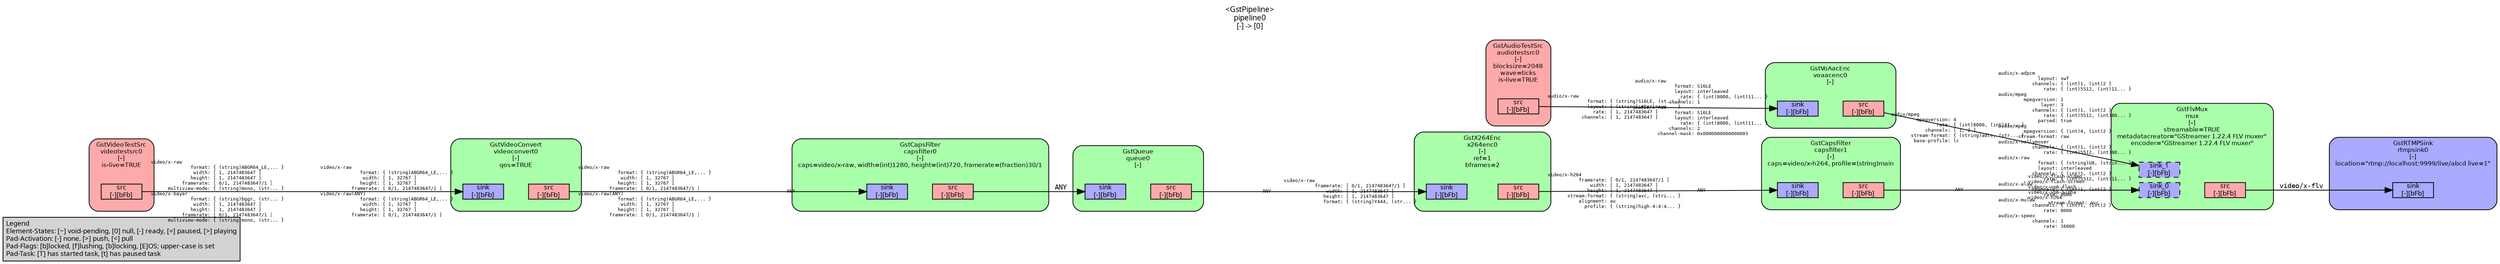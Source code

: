 digraph pipeline {
  rankdir=LR;
  fontname="sans";
  fontsize="10";
  labelloc=t;
  nodesep=.1;
  ranksep=.2;
  label="<GstPipeline>\npipeline0\n[-] -> [0]";
  node [style="filled,rounded", shape=box, fontsize="9", fontname="sans", margin="0.0,0.0"];
  edge [labelfontsize="6", fontsize="9", fontname="monospace"];
  
  legend [
    pos="0,0!",
    margin="0.05,0.05",
    style="filled",
    label="Legend\lElement-States: [~] void-pending, [0] null, [-] ready, [=] paused, [>] playing\lPad-Activation: [-] none, [>] push, [<] pull\lPad-Flags: [b]locked, [f]lushing, [b]locking, [E]OS; upper-case is set\lPad-Task: [T] has started task, [t] has paused task\l",
  ];
  subgraph cluster_capsfilter1_0x14f12a4f0 {
    fontname="Bitstream Vera Sans";
    fontsize="8";
    style="filled,rounded";
    color=black;
    label="GstCapsFilter\ncapsfilter1\n[-]\ncaps=video/x-h264, profile=(string)main";
    subgraph cluster_capsfilter1_0x14f12a4f0_sink {
      label="";
      style="invis";
      capsfilter1_0x14f12a4f0_sink_0x14f120130 [color=black, fillcolor="#aaaaff", label="sink\n[-][bFb]", height="0.2", style="filled,solid"];
    }

    subgraph cluster_capsfilter1_0x14f12a4f0_src {
      label="";
      style="invis";
      capsfilter1_0x14f12a4f0_src_0x14f120380 [color=black, fillcolor="#ffaaaa", label="src\n[-][bFb]", height="0.2", style="filled,solid"];
    }

    capsfilter1_0x14f12a4f0_sink_0x14f120130 -> capsfilter1_0x14f12a4f0_src_0x14f120380 [style="invis"];
    fillcolor="#aaffaa";
  }

  capsfilter1_0x14f12a4f0_src_0x14f120380 -> mux_0x14f85c190_sink_0_0x14f130420 [labeldistance="10", labelangle="0", label="                                                  ", taillabel="ANY", headlabel="video/x-flash-video\lvideo/x-flash-screen\lvideo/x-vp6-flash\lvideo/x-vp6-alpha\lvideo/x-h264\l       stream-format: avc\l"]
  subgraph cluster_capsfilter0_0x14f12a1b0 {
    fontname="Bitstream Vera Sans";
    fontsize="8";
    style="filled,rounded";
    color=black;
    label="GstCapsFilter\ncapsfilter0\n[-]\ncaps=video/x-raw, width=(int)1280, height=(int)720, framerate=(fraction)30/1";
    subgraph cluster_capsfilter0_0x14f12a1b0_sink {
      label="";
      style="invis";
      capsfilter0_0x14f12a1b0_sink_0x14f05dac0 [color=black, fillcolor="#aaaaff", label="sink\n[-][bFb]", height="0.2", style="filled,solid"];
    }

    subgraph cluster_capsfilter0_0x14f12a1b0_src {
      label="";
      style="invis";
      capsfilter0_0x14f12a1b0_src_0x14f05dd10 [color=black, fillcolor="#ffaaaa", label="src\n[-][bFb]", height="0.2", style="filled,solid"];
    }

    capsfilter0_0x14f12a1b0_sink_0x14f05dac0 -> capsfilter0_0x14f12a1b0_src_0x14f05dd10 [style="invis"];
    fillcolor="#aaffaa";
  }

  capsfilter0_0x14f12a1b0_src_0x14f05dd10 -> queue0_0x14f116110_sink_0x14f05c840 [label="ANY"]
  subgraph cluster_voaacenc0_0x14f124280 {
    fontname="Bitstream Vera Sans";
    fontsize="8";
    style="filled,rounded";
    color=black;
    label="GstVoAacEnc\nvoaacenc0\n[-]";
    subgraph cluster_voaacenc0_0x14f124280_sink {
      label="";
      style="invis";
      voaacenc0_0x14f124280_sink_0x14f05d620 [color=black, fillcolor="#aaaaff", label="sink\n[-][bFb]", height="0.2", style="filled,solid"];
    }

    subgraph cluster_voaacenc0_0x14f124280_src {
      label="";
      style="invis";
      voaacenc0_0x14f124280_src_0x14f05d870 [color=black, fillcolor="#ffaaaa", label="src\n[-][bFb]", height="0.2", style="filled,solid"];
    }

    voaacenc0_0x14f124280_sink_0x14f05d620 -> voaacenc0_0x14f124280_src_0x14f05d870 [style="invis"];
    fillcolor="#aaffaa";
  }

  voaacenc0_0x14f124280_src_0x14f05d870 -> mux_0x14f85c190_sink_1_0x14f130870 [labeldistance="10", labelangle="0", label="                                                  ", taillabel="audio/mpeg\l         mpegversion: 4\l                rate: { (int)8000, (int)11... }\l            channels: [ 1, 2 ]\l       stream-format: { (string)adts, (str... }\l        base-profile: lc\l", headlabel="audio/x-adpcm\l              layout: swf\l            channels: { (int)1, (int)2 }\l                rate: { (int)5512, (int)11... }\laudio/mpeg\l         mpegversion: 1\l               layer: 3\l            channels: { (int)1, (int)2 }\l                rate: { (int)5512, (int)80... }\l              parsed: true\laudio/mpeg\l         mpegversion: { (int)4, (int)2 }\l       stream-format: raw\laudio/x-nellymoser\l            channels: { (int)1, (int)2 }\l                rate: { (int)5512, (int)80... }\laudio/x-raw\l              format: { (string)U8, (strin... }\l              layout: interleaved\l            channels: { (int)1, (int)2 }\l                rate: { (int)5512, (int)11... }\laudio/x-alaw\l            channels: { (int)1, (int)2 }\l                rate: 8000\laudio/x-mulaw\l            channels: { (int)1, (int)2 }\l                rate: 8000\laudio/x-speex\l            channels: 1\l                rate: 16000\l"]
  subgraph cluster_audiotestsrc0_0x14f10d0e0 {
    fontname="Bitstream Vera Sans";
    fontsize="8";
    style="filled,rounded";
    color=black;
    label="GstAudioTestSrc\naudiotestsrc0\n[-]\nblocksize=2048\nwave=ticks\nis-live=TRUE";
    subgraph cluster_audiotestsrc0_0x14f10d0e0_src {
      label="";
      style="invis";
      audiotestsrc0_0x14f10d0e0_src_0x14f05d3d0 [color=black, fillcolor="#ffaaaa", label="src\n[-][bFb]", height="0.2", style="filled,solid"];
    }

    fillcolor="#ffaaaa";
  }

  audiotestsrc0_0x14f10d0e0_src_0x14f05d3d0 -> voaacenc0_0x14f124280_sink_0x14f05d620 [labeldistance="10", labelangle="0", label="                                                  ", taillabel="audio/x-raw\l              format: { (string)S16LE, (st... }\l              layout: { (string)interleave... }\l                rate: [ 1, 2147483647 ]\l            channels: [ 1, 2147483647 ]\l", headlabel="audio/x-raw\l              format: S16LE\l              layout: interleaved\l                rate: { (int)8000, (int)11... }\l            channels: 1\laudio/x-raw\l              format: S16LE\l              layout: interleaved\l                rate: { (int)8000, (int)11... }\l            channels: 2\l        channel-mask: 0x0000000000000003\l"]
  subgraph cluster_rtmpsink0_0x14f11c290 {
    fontname="Bitstream Vera Sans";
    fontsize="8";
    style="filled,rounded";
    color=black;
    label="GstRTMPSink\nrtmpsink0\n[-]\nlocation=\"rtmp://localhost:9999/live/abcd live=1\"";
    subgraph cluster_rtmpsink0_0x14f11c290_sink {
      label="";
      style="invis";
      rtmpsink0_0x14f11c290_sink_0x14f05d180 [color=black, fillcolor="#aaaaff", label="sink\n[-][bFb]", height="0.2", style="filled,solid"];
    }

    fillcolor="#aaaaff";
  }

  subgraph cluster_mux_0x14f85c190 {
    fontname="Bitstream Vera Sans";
    fontsize="8";
    style="filled,rounded";
    color=black;
    label="GstFlvMux\nmux\n[-]\nstreamable=TRUE\nmetadatacreator=\"GStreamer 1.22.4 FLV muxer\"\nencoder=\"GStreamer 1.22.4 FLV muxer\"";
    subgraph cluster_mux_0x14f85c190_sink {
      label="";
      style="invis";
      mux_0x14f85c190_sink_0_0x14f130420 [color=black, fillcolor="#aaaaff", label="sink_0\n[-][bFb]", height="0.2", style="filled,dashed"];
      mux_0x14f85c190_sink_1_0x14f130870 [color=black, fillcolor="#aaaaff", label="sink_1\n[-][bFb]", height="0.2", style="filled,dashed"];
    }

    subgraph cluster_mux_0x14f85c190_src {
      label="";
      style="invis";
      mux_0x14f85c190_src_0x14f860350 [color=black, fillcolor="#ffaaaa", label="src\n[-][bFb]", height="0.2", style="filled,solid"];
    }

    mux_0x14f85c190_sink_0_0x14f130420 -> mux_0x14f85c190_src_0x14f860350 [style="invis"];
    fillcolor="#aaffaa";
  }

  mux_0x14f85c190_src_0x14f860350 -> rtmpsink0_0x14f11c290_sink_0x14f05d180 [label="video/x-flv\l"]
  subgraph cluster_x264enc0_0x14f118150 {
    fontname="Bitstream Vera Sans";
    fontsize="8";
    style="filled,rounded";
    color=black;
    label="GstX264Enc\nx264enc0\n[-]\nref=1\nbframes=2";
    subgraph cluster_x264enc0_0x14f118150_sink {
      label="";
      style="invis";
      x264enc0_0x14f118150_sink_0x14f05cce0 [color=black, fillcolor="#aaaaff", label="sink\n[-][bFb]", height="0.2", style="filled,solid"];
    }

    subgraph cluster_x264enc0_0x14f118150_src {
      label="";
      style="invis";
      x264enc0_0x14f118150_src_0x14f05cf30 [color=black, fillcolor="#ffaaaa", label="src\n[-][bFb]", height="0.2", style="filled,solid"];
    }

    x264enc0_0x14f118150_sink_0x14f05cce0 -> x264enc0_0x14f118150_src_0x14f05cf30 [style="invis"];
    fillcolor="#aaffaa";
  }

  x264enc0_0x14f118150_src_0x14f05cf30 -> capsfilter1_0x14f12a4f0_sink_0x14f120130 [labeldistance="10", labelangle="0", label="                                                  ", taillabel="video/x-h264\l           framerate: [ 0/1, 2147483647/1 ]\l               width: [ 1, 2147483647 ]\l              height: [ 1, 2147483647 ]\l       stream-format: { (string)avc, (stri... }\l           alignment: au\l             profile: { (string)high-4:4:4... }\l", headlabel="ANY"]
  subgraph cluster_queue0_0x14f116110 {
    fontname="Bitstream Vera Sans";
    fontsize="8";
    style="filled,rounded";
    color=black;
    label="GstQueue\nqueue0\n[-]";
    subgraph cluster_queue0_0x14f116110_sink {
      label="";
      style="invis";
      queue0_0x14f116110_sink_0x14f05c840 [color=black, fillcolor="#aaaaff", label="sink\n[-][bFb]", height="0.2", style="filled,solid"];
    }

    subgraph cluster_queue0_0x14f116110_src {
      label="";
      style="invis";
      queue0_0x14f116110_src_0x14f05ca90 [color=black, fillcolor="#ffaaaa", label="src\n[-][bFb]", height="0.2", style="filled,solid"];
    }

    queue0_0x14f116110_sink_0x14f05c840 -> queue0_0x14f116110_src_0x14f05ca90 [style="invis"];
    fillcolor="#aaffaa";
  }

  queue0_0x14f116110_src_0x14f05ca90 -> x264enc0_0x14f118150_sink_0x14f05cce0 [labeldistance="10", labelangle="0", label="                                                  ", taillabel="ANY", headlabel="video/x-raw\l           framerate: [ 0/1, 2147483647/1 ]\l               width: [ 1, 2147483647 ]\l              height: [ 1, 2147483647 ]\l              format: { (string)Y444, (str... }\l"]
  subgraph cluster_videoconvert0_0x14f854180 {
    fontname="Bitstream Vera Sans";
    fontsize="8";
    style="filled,rounded";
    color=black;
    label="GstVideoConvert\nvideoconvert0\n[-]\nqos=TRUE";
    subgraph cluster_videoconvert0_0x14f854180_sink {
      label="";
      style="invis";
      videoconvert0_0x14f854180_sink_0x14f05c3a0 [color=black, fillcolor="#aaaaff", label="sink\n[-][bFb]", height="0.2", style="filled,solid"];
    }

    subgraph cluster_videoconvert0_0x14f854180_src {
      label="";
      style="invis";
      videoconvert0_0x14f854180_src_0x14f05c5f0 [color=black, fillcolor="#ffaaaa", label="src\n[-][bFb]", height="0.2", style="filled,solid"];
    }

    videoconvert0_0x14f854180_sink_0x14f05c3a0 -> videoconvert0_0x14f854180_src_0x14f05c5f0 [style="invis"];
    fillcolor="#aaffaa";
  }

  videoconvert0_0x14f854180_src_0x14f05c5f0 -> capsfilter0_0x14f12a1b0_sink_0x14f05dac0 [labeldistance="10", labelangle="0", label="                                                  ", taillabel="video/x-raw\l              format: { (string)ABGR64_LE,... }\l               width: [ 1, 32767 ]\l              height: [ 1, 32767 ]\l           framerate: [ 0/1, 2147483647/1 ]\lvideo/x-raw(ANY)\l              format: { (string)ABGR64_LE,... }\l               width: [ 1, 32767 ]\l              height: [ 1, 32767 ]\l           framerate: [ 0/1, 2147483647/1 ]\l", headlabel="ANY"]
  subgraph cluster_videotestsrc0_0x14f110100 {
    fontname="Bitstream Vera Sans";
    fontsize="8";
    style="filled,rounded";
    color=black;
    label="GstVideoTestSrc\nvideotestsrc0\n[-]\nis-live=TRUE";
    subgraph cluster_videotestsrc0_0x14f110100_src {
      label="";
      style="invis";
      videotestsrc0_0x14f110100_src_0x14f05c150 [color=black, fillcolor="#ffaaaa", label="src\n[-][bFb]", height="0.2", style="filled,solid"];
    }

    fillcolor="#ffaaaa";
  }

  videotestsrc0_0x14f110100_src_0x14f05c150 -> videoconvert0_0x14f854180_sink_0x14f05c3a0 [labeldistance="10", labelangle="0", label="                                                  ", taillabel="video/x-raw\l              format: { (string)ABGR64_LE,... }\l               width: [ 1, 2147483647 ]\l              height: [ 1, 2147483647 ]\l           framerate: [ 0/1, 2147483647/1 ]\l      multiview-mode: { (string)mono, (str... }\lvideo/x-bayer\l              format: { (string)bggr, (str... }\l               width: [ 1, 2147483647 ]\l              height: [ 1, 2147483647 ]\l           framerate: [ 0/1, 2147483647/1 ]\l      multiview-mode: { (string)mono, (str... }\l", headlabel="video/x-raw\l              format: { (string)ABGR64_LE,... }\l               width: [ 1, 32767 ]\l              height: [ 1, 32767 ]\l           framerate: [ 0/1, 2147483647/1 ]\lvideo/x-raw(ANY)\l              format: { (string)ABGR64_LE,... }\l               width: [ 1, 32767 ]\l              height: [ 1, 32767 ]\l           framerate: [ 0/1, 2147483647/1 ]\l"]
}
